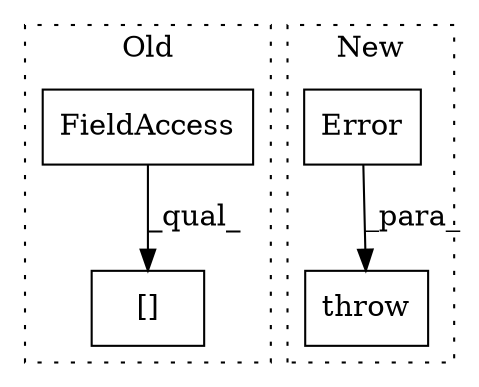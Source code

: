 digraph G {
subgraph cluster0 {
1 [label="[]" a="2" s="14044,14058" l="11,1" shape="box"];
3 [label="FieldAccess" a="22" s="14044" l="10" shape="box"];
label = "Old";
style="dotted";
}
subgraph cluster1 {
2 [label="Error" a="32" s="17346,17404" l="6,1" shape="box"];
4 [label="throw" a="53" s="17336" l="6" shape="box"];
label = "New";
style="dotted";
}
2 -> 4 [label="_para_"];
3 -> 1 [label="_qual_"];
}